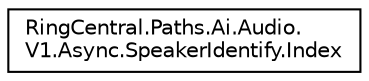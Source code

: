 digraph "Graphical Class Hierarchy"
{
 // LATEX_PDF_SIZE
  edge [fontname="Helvetica",fontsize="10",labelfontname="Helvetica",labelfontsize="10"];
  node [fontname="Helvetica",fontsize="10",shape=record];
  rankdir="LR";
  Node0 [label="RingCentral.Paths.Ai.Audio.\lV1.Async.SpeakerIdentify.Index",height=0.2,width=0.4,color="black", fillcolor="white", style="filled",URL="$classRingCentral_1_1Paths_1_1Ai_1_1Audio_1_1V1_1_1Async_1_1SpeakerIdentify_1_1Index.html",tooltip=" "];
}
